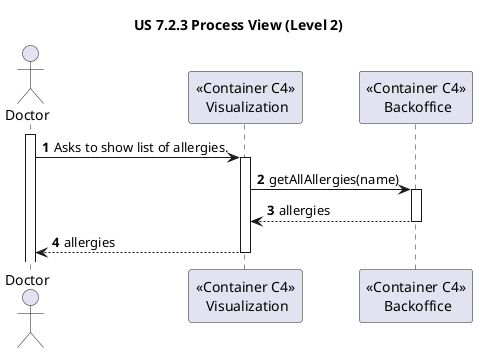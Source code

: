 @startuml
'https://plantuml.com/sequence-diagram

title "US 7.2.3 Process View (Level 2)"

autonumber

actor Doctor
participant "<<Container C4>>\n Visualization" as VISU
participant "<<Container C4>>\n Backoffice" as BACK

activate Doctor
Doctor -> VISU : Asks to show list of allergies.
activate VISU
VISU -> BACK : getAllAllergies(name)
activate BACK
BACK --> VISU : allergies
deactivate BACK
VISU --> Doctor : allergies
deactivate VISU
@enduml